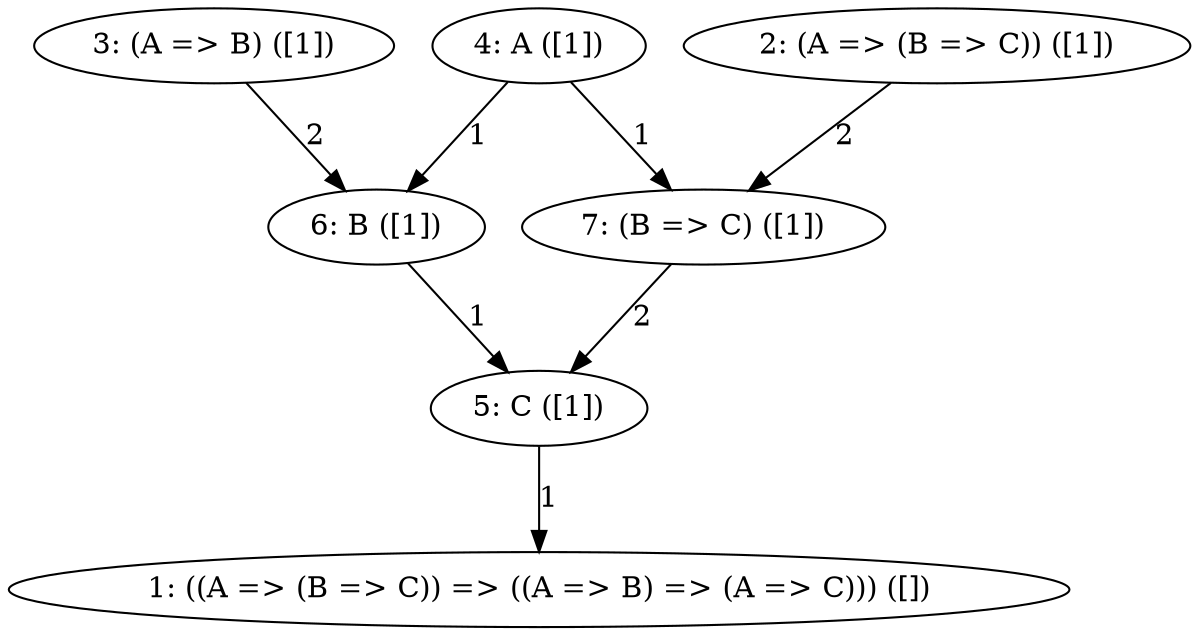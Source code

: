 digraph {
    1 [label="1: ((A => (B => C)) => ((A => B) => (A => C))) ([])"];
    2 [label="2: (A => (B => C)) ([1])"];
    3 [label="3: (A => B) ([1])"];
    4 [label="4: A ([1])"];
    5 [label="5: C ([1])"];
    6 [label="6: B ([1])"];
    7 [label="7: (B => C) ([1])"];
    2 -> 7 [label=2];
    3 -> 6 [label=2];
    4 -> 6 [label=1];
    4 -> 7 [label=1];
    5 -> 1 [label=1];
    6 -> 5 [label=1];
    7 -> 5 [label=2];
}

